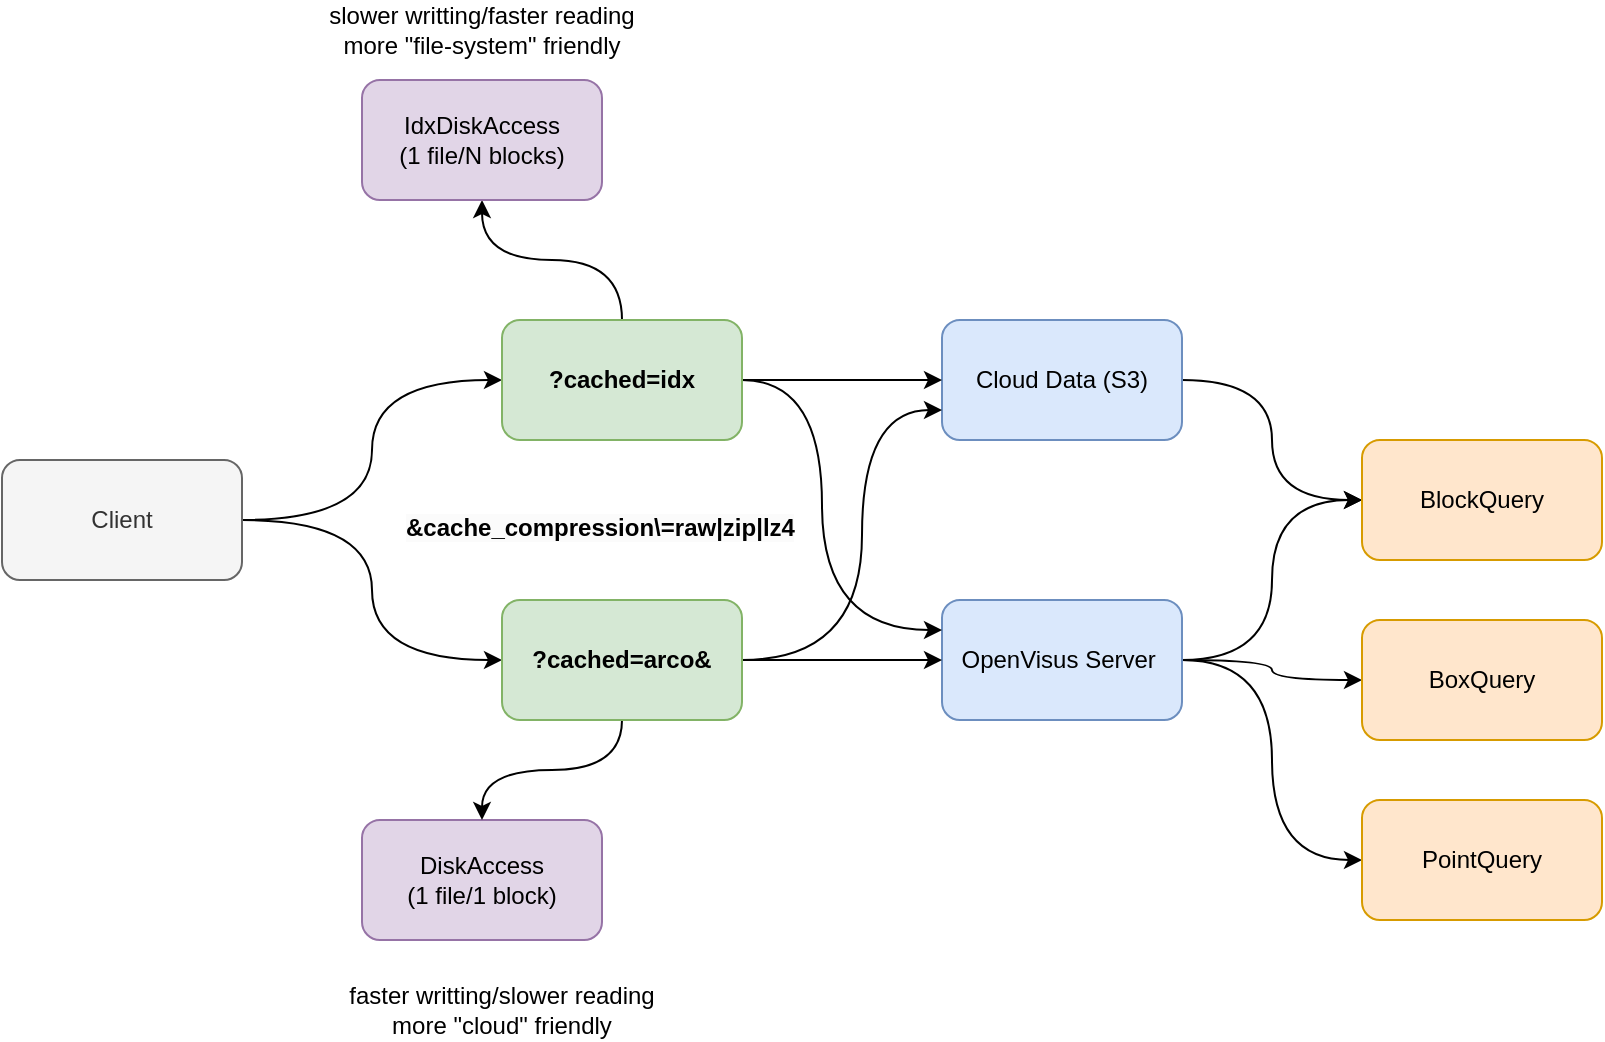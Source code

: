 <mxfile version="20.8.10" type="device"><diagram name="Page-1" id="0EX92erDVPvcqSYxZNbL"><mxGraphModel dx="1262" dy="774" grid="1" gridSize="10" guides="1" tooltips="1" connect="1" arrows="1" fold="1" page="1" pageScale="1" pageWidth="850" pageHeight="1100" math="0" shadow="0"><root><mxCell id="0"/><mxCell id="1" parent="0"/><mxCell id="pdyxvFybIgjnBd46GfaR-6" style="edgeStyle=orthogonalEdgeStyle;orthogonalLoop=1;jettySize=auto;html=1;curved=1;" parent="1" source="pdyxvFybIgjnBd46GfaR-1" target="pdyxvFybIgjnBd46GfaR-3" edge="1"><mxGeometry relative="1" as="geometry"/></mxCell><mxCell id="pdyxvFybIgjnBd46GfaR-1" value="Cloud Data (S3)" style="rounded=1;whiteSpace=wrap;html=1;fillColor=#dae8fc;strokeColor=#6c8ebf;" parent="1" vertex="1"><mxGeometry x="470" y="220" width="120" height="60" as="geometry"/></mxCell><mxCell id="pdyxvFybIgjnBd46GfaR-7" style="edgeStyle=orthogonalEdgeStyle;curved=1;orthogonalLoop=1;jettySize=auto;html=1;entryX=0;entryY=0.5;entryDx=0;entryDy=0;" parent="1" source="pdyxvFybIgjnBd46GfaR-2" target="pdyxvFybIgjnBd46GfaR-3" edge="1"><mxGeometry relative="1" as="geometry"/></mxCell><mxCell id="pdyxvFybIgjnBd46GfaR-8" style="edgeStyle=orthogonalEdgeStyle;curved=1;orthogonalLoop=1;jettySize=auto;html=1;entryX=0;entryY=0.5;entryDx=0;entryDy=0;" parent="1" source="pdyxvFybIgjnBd46GfaR-2" target="pdyxvFybIgjnBd46GfaR-4" edge="1"><mxGeometry relative="1" as="geometry"/></mxCell><mxCell id="pdyxvFybIgjnBd46GfaR-9" style="edgeStyle=orthogonalEdgeStyle;curved=1;orthogonalLoop=1;jettySize=auto;html=1;entryX=0;entryY=0.5;entryDx=0;entryDy=0;" parent="1" source="pdyxvFybIgjnBd46GfaR-2" target="pdyxvFybIgjnBd46GfaR-5" edge="1"><mxGeometry relative="1" as="geometry"/></mxCell><mxCell id="pdyxvFybIgjnBd46GfaR-2" value="OpenVisus Server&amp;nbsp;" style="rounded=1;whiteSpace=wrap;html=1;fillColor=#dae8fc;strokeColor=#6c8ebf;" parent="1" vertex="1"><mxGeometry x="470" y="360" width="120" height="60" as="geometry"/></mxCell><mxCell id="pdyxvFybIgjnBd46GfaR-3" value="BlockQuery" style="rounded=1;whiteSpace=wrap;html=1;fillColor=#ffe6cc;strokeColor=#d79b00;" parent="1" vertex="1"><mxGeometry x="680" y="280" width="120" height="60" as="geometry"/></mxCell><mxCell id="pdyxvFybIgjnBd46GfaR-4" value="BoxQuery" style="rounded=1;whiteSpace=wrap;html=1;fillColor=#ffe6cc;strokeColor=#d79b00;" parent="1" vertex="1"><mxGeometry x="680" y="370" width="120" height="60" as="geometry"/></mxCell><mxCell id="pdyxvFybIgjnBd46GfaR-5" value="PointQuery" style="rounded=1;whiteSpace=wrap;html=1;fillColor=#ffe6cc;strokeColor=#d79b00;" parent="1" vertex="1"><mxGeometry x="680" y="460" width="120" height="60" as="geometry"/></mxCell><mxCell id="pdyxvFybIgjnBd46GfaR-28" style="edgeStyle=orthogonalEdgeStyle;curved=1;orthogonalLoop=1;jettySize=auto;html=1;entryX=0;entryY=0.5;entryDx=0;entryDy=0;" parent="1" source="pdyxvFybIgjnBd46GfaR-10" target="pdyxvFybIgjnBd46GfaR-15" edge="1"><mxGeometry relative="1" as="geometry"/></mxCell><mxCell id="pdyxvFybIgjnBd46GfaR-29" style="edgeStyle=orthogonalEdgeStyle;curved=1;orthogonalLoop=1;jettySize=auto;html=1;entryX=0;entryY=0.5;entryDx=0;entryDy=0;" parent="1" source="pdyxvFybIgjnBd46GfaR-10" target="pdyxvFybIgjnBd46GfaR-11" edge="1"><mxGeometry relative="1" as="geometry"/></mxCell><mxCell id="pdyxvFybIgjnBd46GfaR-10" value="Client" style="rounded=1;whiteSpace=wrap;html=1;fontStyle=0;fillColor=#f5f5f5;fontColor=#333333;strokeColor=#666666;" parent="1" vertex="1"><mxGeometry y="290" width="120" height="60" as="geometry"/></mxCell><mxCell id="pdyxvFybIgjnBd46GfaR-17" style="edgeStyle=orthogonalEdgeStyle;curved=1;orthogonalLoop=1;jettySize=auto;html=1;entryX=0;entryY=0.5;entryDx=0;entryDy=0;" parent="1" source="pdyxvFybIgjnBd46GfaR-11" target="pdyxvFybIgjnBd46GfaR-1" edge="1"><mxGeometry relative="1" as="geometry"/></mxCell><mxCell id="pdyxvFybIgjnBd46GfaR-18" style="edgeStyle=orthogonalEdgeStyle;curved=1;orthogonalLoop=1;jettySize=auto;html=1;entryX=0;entryY=0.25;entryDx=0;entryDy=0;" parent="1" source="pdyxvFybIgjnBd46GfaR-11" target="pdyxvFybIgjnBd46GfaR-2" edge="1"><mxGeometry relative="1" as="geometry"><Array as="points"><mxPoint x="410" y="250"/><mxPoint x="410" y="375"/></Array></mxGeometry></mxCell><mxCell id="pdyxvFybIgjnBd46GfaR-21" style="edgeStyle=orthogonalEdgeStyle;curved=1;orthogonalLoop=1;jettySize=auto;html=1;entryX=0.5;entryY=1;entryDx=0;entryDy=0;" parent="1" source="pdyxvFybIgjnBd46GfaR-11" target="pdyxvFybIgjnBd46GfaR-12" edge="1"><mxGeometry relative="1" as="geometry"/></mxCell><mxCell id="pdyxvFybIgjnBd46GfaR-11" value="?cached=idx" style="rounded=1;whiteSpace=wrap;html=1;fontStyle=1;fillColor=#d5e8d4;strokeColor=#82b366;" parent="1" vertex="1"><mxGeometry x="250" y="220" width="120" height="60" as="geometry"/></mxCell><mxCell id="pdyxvFybIgjnBd46GfaR-12" value="IdxDiskAccess&lt;br&gt;(1 file/N blocks)" style="rounded=1;whiteSpace=wrap;html=1;fontStyle=0;fillColor=#e1d5e7;strokeColor=#9673a6;" parent="1" vertex="1"><mxGeometry x="180" y="100" width="120" height="60" as="geometry"/></mxCell><mxCell id="pdyxvFybIgjnBd46GfaR-13" value="DiskAccess&lt;br&gt;(1 file/1 block)" style="rounded=1;whiteSpace=wrap;html=1;fontStyle=0;fillColor=#e1d5e7;strokeColor=#9673a6;" parent="1" vertex="1"><mxGeometry x="180" y="470" width="120" height="60" as="geometry"/></mxCell><mxCell id="pdyxvFybIgjnBd46GfaR-16" style="edgeStyle=orthogonalEdgeStyle;curved=1;orthogonalLoop=1;jettySize=auto;html=1;" parent="1" source="pdyxvFybIgjnBd46GfaR-15" target="pdyxvFybIgjnBd46GfaR-13" edge="1"><mxGeometry relative="1" as="geometry"/></mxCell><mxCell id="pdyxvFybIgjnBd46GfaR-19" style="edgeStyle=orthogonalEdgeStyle;curved=1;orthogonalLoop=1;jettySize=auto;html=1;entryX=0;entryY=0.75;entryDx=0;entryDy=0;" parent="1" source="pdyxvFybIgjnBd46GfaR-15" target="pdyxvFybIgjnBd46GfaR-1" edge="1"><mxGeometry relative="1" as="geometry"><Array as="points"><mxPoint x="430" y="390"/><mxPoint x="430" y="265"/></Array></mxGeometry></mxCell><mxCell id="pdyxvFybIgjnBd46GfaR-20" style="edgeStyle=orthogonalEdgeStyle;curved=1;orthogonalLoop=1;jettySize=auto;html=1;entryX=0;entryY=0.5;entryDx=0;entryDy=0;" parent="1" source="pdyxvFybIgjnBd46GfaR-15" target="pdyxvFybIgjnBd46GfaR-2" edge="1"><mxGeometry relative="1" as="geometry"/></mxCell><mxCell id="pdyxvFybIgjnBd46GfaR-15" value="?cached=arco&amp;amp;" style="rounded=1;whiteSpace=wrap;html=1;fontStyle=1;fillColor=#d5e8d4;strokeColor=#82b366;" parent="1" vertex="1"><mxGeometry x="250" y="360" width="120" height="60" as="geometry"/></mxCell><mxCell id="pdyxvFybIgjnBd46GfaR-25" value="&lt;span style=&quot;color: rgb(0, 0, 0); font-family: Helvetica; font-size: 12px; font-style: normal; font-variant-ligatures: normal; font-variant-caps: normal; letter-spacing: normal; orphans: 2; text-align: center; text-indent: 0px; text-transform: none; widows: 2; word-spacing: 0px; -webkit-text-stroke-width: 0px; background-color: rgb(251, 251, 251); text-decoration-thickness: initial; text-decoration-style: initial; text-decoration-color: initial; float: none; display: inline !important;&quot;&gt;&amp;amp;cache_compression\=raw|zip|lz4&lt;/span&gt;" style="text;whiteSpace=wrap;html=1;fontStyle=1" parent="1" vertex="1"><mxGeometry x="200" y="310" width="220" height="40" as="geometry"/></mxCell><mxCell id="d5M-HA9tFO0DqSw4pPhR-1" value="slower writting/faster reading&lt;br&gt;more &quot;file-system&quot; friendly" style="text;html=1;strokeColor=none;fillColor=none;align=center;verticalAlign=middle;whiteSpace=wrap;rounded=0;" vertex="1" parent="1"><mxGeometry x="70" y="60" width="340" height="30" as="geometry"/></mxCell><mxCell id="d5M-HA9tFO0DqSw4pPhR-3" value="faster writting/slower reading&lt;br&gt;more &quot;cloud&quot; friendly" style="text;html=1;strokeColor=none;fillColor=none;align=center;verticalAlign=middle;whiteSpace=wrap;rounded=0;" vertex="1" parent="1"><mxGeometry x="80" y="550" width="340" height="30" as="geometry"/></mxCell></root></mxGraphModel></diagram></mxfile>